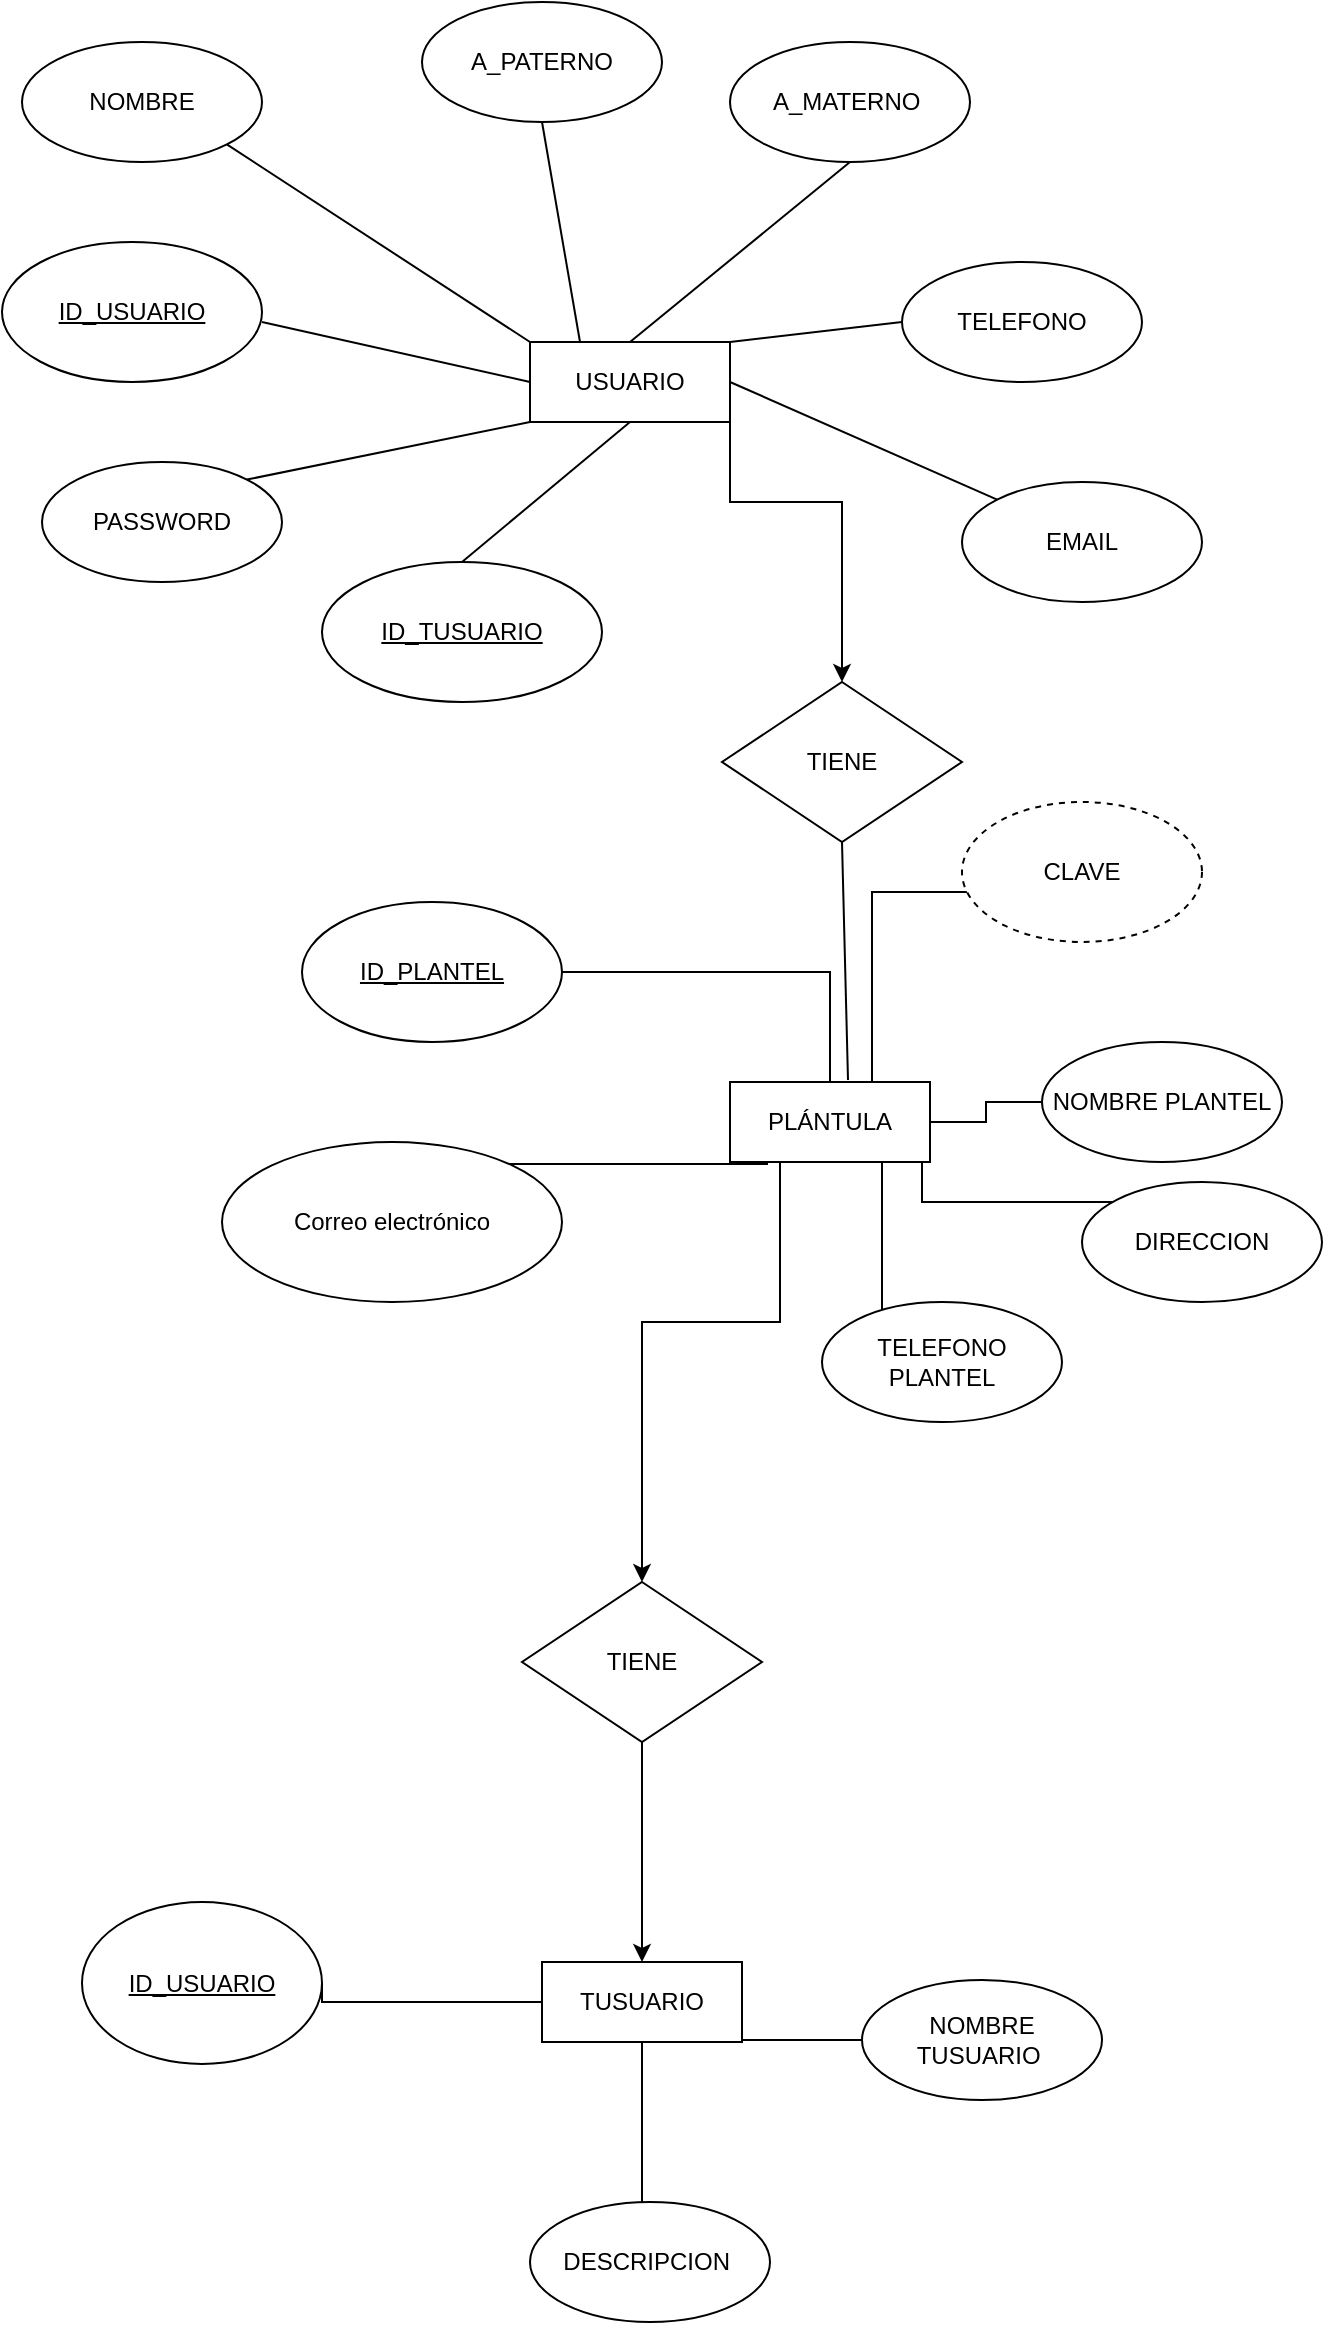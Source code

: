 <mxfile version="21.1.1" type="github">
  <diagram name="Página-1" id="gNtDF346uEmyUi0Mg3h4">
    <mxGraphModel dx="794" dy="740" grid="1" gridSize="10" guides="1" tooltips="1" connect="1" arrows="1" fold="1" page="1" pageScale="1" pageWidth="827" pageHeight="1169" math="0" shadow="0">
      <root>
        <mxCell id="0" />
        <mxCell id="1" parent="0" />
        <mxCell id="jxqndKd_5F6d7O8qvHT7-1" value="" style="edgeStyle=orthogonalEdgeStyle;rounded=0;orthogonalLoop=1;jettySize=auto;html=1;entryX=0.5;entryY=0;entryDx=0;entryDy=0;exitX=1;exitY=1;exitDx=0;exitDy=0;" edge="1" parent="1" source="jxqndKd_5F6d7O8qvHT7-2" target="jxqndKd_5F6d7O8qvHT7-36">
          <mxGeometry relative="1" as="geometry">
            <Array as="points">
              <mxPoint x="474" y="380" />
              <mxPoint x="530" y="380" />
            </Array>
          </mxGeometry>
        </mxCell>
        <mxCell id="jxqndKd_5F6d7O8qvHT7-2" value="USUARIO" style="whiteSpace=wrap;html=1;align=center;" vertex="1" parent="1">
          <mxGeometry x="374" y="300" width="100" height="40" as="geometry" />
        </mxCell>
        <mxCell id="jxqndKd_5F6d7O8qvHT7-3" value="A_MATERNO&amp;nbsp;" style="ellipse;whiteSpace=wrap;html=1;align=center;" vertex="1" parent="1">
          <mxGeometry x="474" y="150" width="120" height="60" as="geometry" />
        </mxCell>
        <mxCell id="jxqndKd_5F6d7O8qvHT7-4" value="A_PATERNO" style="ellipse;whiteSpace=wrap;html=1;align=center;" vertex="1" parent="1">
          <mxGeometry x="320" y="130" width="120" height="60" as="geometry" />
        </mxCell>
        <mxCell id="jxqndKd_5F6d7O8qvHT7-5" value="NOMBRE" style="ellipse;whiteSpace=wrap;html=1;align=center;" vertex="1" parent="1">
          <mxGeometry x="120" y="150" width="120" height="60" as="geometry" />
        </mxCell>
        <mxCell id="jxqndKd_5F6d7O8qvHT7-6" value="" style="endArrow=none;html=1;rounded=0;exitX=1;exitY=1;exitDx=0;exitDy=0;entryX=0;entryY=0;entryDx=0;entryDy=0;" edge="1" parent="1" source="jxqndKd_5F6d7O8qvHT7-5" target="jxqndKd_5F6d7O8qvHT7-2">
          <mxGeometry relative="1" as="geometry">
            <mxPoint x="264" y="300" as="sourcePoint" />
            <mxPoint x="424" y="300" as="targetPoint" />
          </mxGeometry>
        </mxCell>
        <mxCell id="jxqndKd_5F6d7O8qvHT7-7" value="" style="endArrow=none;html=1;rounded=0;exitX=0.5;exitY=1;exitDx=0;exitDy=0;entryX=0.25;entryY=0;entryDx=0;entryDy=0;" edge="1" parent="1" source="jxqndKd_5F6d7O8qvHT7-4" target="jxqndKd_5F6d7O8qvHT7-2">
          <mxGeometry relative="1" as="geometry">
            <mxPoint x="340" y="390" as="sourcePoint" />
            <mxPoint x="500" y="390" as="targetPoint" />
          </mxGeometry>
        </mxCell>
        <mxCell id="jxqndKd_5F6d7O8qvHT7-8" value="" style="endArrow=none;html=1;rounded=0;exitX=0.5;exitY=1;exitDx=0;exitDy=0;entryX=0.5;entryY=0;entryDx=0;entryDy=0;" edge="1" parent="1" source="jxqndKd_5F6d7O8qvHT7-3" target="jxqndKd_5F6d7O8qvHT7-2">
          <mxGeometry relative="1" as="geometry">
            <mxPoint x="560" y="320" as="sourcePoint" />
            <mxPoint x="500" y="390" as="targetPoint" />
          </mxGeometry>
        </mxCell>
        <mxCell id="jxqndKd_5F6d7O8qvHT7-9" value="EMAIL" style="ellipse;whiteSpace=wrap;html=1;align=center;" vertex="1" parent="1">
          <mxGeometry x="590" y="370" width="120" height="60" as="geometry" />
        </mxCell>
        <mxCell id="jxqndKd_5F6d7O8qvHT7-10" value="PASSWORD" style="ellipse;whiteSpace=wrap;html=1;align=center;" vertex="1" parent="1">
          <mxGeometry x="130" y="360" width="120" height="60" as="geometry" />
        </mxCell>
        <mxCell id="jxqndKd_5F6d7O8qvHT7-11" value="TELEFONO" style="ellipse;whiteSpace=wrap;html=1;align=center;" vertex="1" parent="1">
          <mxGeometry x="560" y="260" width="120" height="60" as="geometry" />
        </mxCell>
        <mxCell id="jxqndKd_5F6d7O8qvHT7-12" value="" style="endArrow=none;html=1;rounded=0;entryX=0;entryY=0.5;entryDx=0;entryDy=0;exitX=1;exitY=0;exitDx=0;exitDy=0;" edge="1" parent="1" source="jxqndKd_5F6d7O8qvHT7-2" target="jxqndKd_5F6d7O8qvHT7-11">
          <mxGeometry relative="1" as="geometry">
            <mxPoint x="470" y="390" as="sourcePoint" />
            <mxPoint x="500" y="390" as="targetPoint" />
          </mxGeometry>
        </mxCell>
        <mxCell id="jxqndKd_5F6d7O8qvHT7-13" value="" style="endArrow=none;html=1;rounded=0;entryX=0;entryY=0;entryDx=0;entryDy=0;exitX=1;exitY=0.5;exitDx=0;exitDy=0;" edge="1" parent="1" source="jxqndKd_5F6d7O8qvHT7-2" target="jxqndKd_5F6d7O8qvHT7-9">
          <mxGeometry relative="1" as="geometry">
            <mxPoint x="340" y="390" as="sourcePoint" />
            <mxPoint x="500" y="390" as="targetPoint" />
          </mxGeometry>
        </mxCell>
        <mxCell id="jxqndKd_5F6d7O8qvHT7-14" value="" style="endArrow=none;html=1;rounded=0;entryX=0.5;entryY=0;entryDx=0;entryDy=0;exitX=0.5;exitY=1;exitDx=0;exitDy=0;" edge="1" parent="1" source="jxqndKd_5F6d7O8qvHT7-2" target="jxqndKd_5F6d7O8qvHT7-40">
          <mxGeometry relative="1" as="geometry">
            <mxPoint x="340" y="390" as="sourcePoint" />
            <mxPoint x="320" y="390" as="targetPoint" />
          </mxGeometry>
        </mxCell>
        <mxCell id="jxqndKd_5F6d7O8qvHT7-15" value="" style="endArrow=none;html=1;rounded=0;exitX=1;exitY=0;exitDx=0;exitDy=0;entryX=0;entryY=1;entryDx=0;entryDy=0;" edge="1" parent="1" source="jxqndKd_5F6d7O8qvHT7-10" target="jxqndKd_5F6d7O8qvHT7-2">
          <mxGeometry relative="1" as="geometry">
            <mxPoint x="340" y="390" as="sourcePoint" />
            <mxPoint x="500" y="390" as="targetPoint" />
          </mxGeometry>
        </mxCell>
        <mxCell id="jxqndKd_5F6d7O8qvHT7-16" value="" style="edgeStyle=orthogonalEdgeStyle;rounded=0;orthogonalLoop=1;jettySize=auto;html=1;entryX=0.5;entryY=0;entryDx=0;entryDy=0;exitX=0.25;exitY=1;exitDx=0;exitDy=0;" edge="1" parent="1" source="jxqndKd_5F6d7O8qvHT7-17" target="jxqndKd_5F6d7O8qvHT7-35">
          <mxGeometry relative="1" as="geometry">
            <Array as="points">
              <mxPoint x="499" y="790" />
              <mxPoint x="430" y="790" />
            </Array>
          </mxGeometry>
        </mxCell>
        <mxCell id="jxqndKd_5F6d7O8qvHT7-17" value="&lt;font&gt;PLÁNTULA&lt;/font&gt;" style="whiteSpace=wrap;html=1;align=center;" vertex="1" parent="1">
          <mxGeometry x="474" y="670" width="100" height="40" as="geometry" />
        </mxCell>
        <mxCell id="jxqndKd_5F6d7O8qvHT7-18" value="" style="edgeStyle=orthogonalEdgeStyle;rounded=0;orthogonalLoop=1;jettySize=auto;html=1;entryX=0.19;entryY=1.025;entryDx=0;entryDy=0;entryPerimeter=0;endArrow=none;endFill=0;" edge="1" parent="1" source="jxqndKd_5F6d7O8qvHT7-19" target="jxqndKd_5F6d7O8qvHT7-17">
          <mxGeometry relative="1" as="geometry">
            <Array as="points">
              <mxPoint x="440" y="711" />
              <mxPoint x="440" y="711" />
            </Array>
          </mxGeometry>
        </mxCell>
        <mxCell id="jxqndKd_5F6d7O8qvHT7-19" value="Correo electrónico" style="ellipse;whiteSpace=wrap;html=1;align=center;" vertex="1" parent="1">
          <mxGeometry x="220" y="700" width="170" height="80" as="geometry" />
        </mxCell>
        <mxCell id="jxqndKd_5F6d7O8qvHT7-20" value="" style="edgeStyle=orthogonalEdgeStyle;rounded=0;orthogonalLoop=1;jettySize=auto;html=1;endArrow=none;endFill=0;exitX=1;exitY=0.5;exitDx=0;exitDy=0;" edge="1" parent="1" source="jxqndKd_5F6d7O8qvHT7-41" target="jxqndKd_5F6d7O8qvHT7-17">
          <mxGeometry relative="1" as="geometry">
            <mxPoint x="400" y="625" as="sourcePoint" />
          </mxGeometry>
        </mxCell>
        <mxCell id="jxqndKd_5F6d7O8qvHT7-21" value="" style="edgeStyle=orthogonalEdgeStyle;rounded=0;orthogonalLoop=1;jettySize=auto;html=1;endArrow=none;endFill=0;" edge="1" parent="1" source="jxqndKd_5F6d7O8qvHT7-22" target="jxqndKd_5F6d7O8qvHT7-17">
          <mxGeometry relative="1" as="geometry">
            <Array as="points">
              <mxPoint x="550" y="750" />
              <mxPoint x="550" y="750" />
            </Array>
          </mxGeometry>
        </mxCell>
        <mxCell id="jxqndKd_5F6d7O8qvHT7-22" value="TELEFONO PLANTEL" style="ellipse;whiteSpace=wrap;html=1;align=center;" vertex="1" parent="1">
          <mxGeometry x="520" y="780" width="120" height="60" as="geometry" />
        </mxCell>
        <mxCell id="jxqndKd_5F6d7O8qvHT7-23" style="edgeStyle=orthogonalEdgeStyle;rounded=0;orthogonalLoop=1;jettySize=auto;html=1;entryX=1;entryY=0.5;entryDx=0;entryDy=0;startArrow=none;startFill=0;endArrow=none;endFill=0;" edge="1" parent="1" source="jxqndKd_5F6d7O8qvHT7-24" target="jxqndKd_5F6d7O8qvHT7-17">
          <mxGeometry relative="1" as="geometry">
            <mxPoint x="560" y="610" as="targetPoint" />
          </mxGeometry>
        </mxCell>
        <mxCell id="jxqndKd_5F6d7O8qvHT7-24" value="NOMBRE PLANTEL" style="ellipse;whiteSpace=wrap;html=1;align=center;" vertex="1" parent="1">
          <mxGeometry x="630" y="650" width="120" height="60" as="geometry" />
        </mxCell>
        <mxCell id="jxqndKd_5F6d7O8qvHT7-25" value="" style="edgeStyle=orthogonalEdgeStyle;rounded=0;orthogonalLoop=1;jettySize=auto;html=1;entryX=1;entryY=1;entryDx=0;entryDy=0;endArrow=none;endFill=0;" edge="1" parent="1" source="jxqndKd_5F6d7O8qvHT7-26" target="jxqndKd_5F6d7O8qvHT7-17">
          <mxGeometry relative="1" as="geometry">
            <Array as="points">
              <mxPoint x="570" y="730" />
            </Array>
          </mxGeometry>
        </mxCell>
        <mxCell id="jxqndKd_5F6d7O8qvHT7-26" value="DIRECCION" style="ellipse;whiteSpace=wrap;html=1;align=center;" vertex="1" parent="1">
          <mxGeometry x="650" y="720" width="120" height="60" as="geometry" />
        </mxCell>
        <mxCell id="jxqndKd_5F6d7O8qvHT7-27" value="" style="edgeStyle=orthogonalEdgeStyle;rounded=0;orthogonalLoop=1;jettySize=auto;html=1;entryX=0.75;entryY=0;entryDx=0;entryDy=0;endArrow=none;endFill=0;" edge="1" parent="1" source="jxqndKd_5F6d7O8qvHT7-28" target="jxqndKd_5F6d7O8qvHT7-17">
          <mxGeometry relative="1" as="geometry">
            <Array as="points">
              <mxPoint x="545" y="575" />
            </Array>
          </mxGeometry>
        </mxCell>
        <mxCell id="jxqndKd_5F6d7O8qvHT7-28" value="CLAVE" style="ellipse;whiteSpace=wrap;html=1;align=center;dashed=1;" vertex="1" parent="1">
          <mxGeometry x="590" y="530" width="120" height="70" as="geometry" />
        </mxCell>
        <mxCell id="jxqndKd_5F6d7O8qvHT7-29" value="TUSUARIO" style="whiteSpace=wrap;html=1;align=center;" vertex="1" parent="1">
          <mxGeometry x="380" y="1110" width="100" height="40" as="geometry" />
        </mxCell>
        <mxCell id="jxqndKd_5F6d7O8qvHT7-30" value="" style="edgeStyle=orthogonalEdgeStyle;rounded=0;orthogonalLoop=1;jettySize=auto;html=1;endArrow=none;endFill=0;entryX=0.5;entryY=1;entryDx=0;entryDy=0;" edge="1" parent="1" source="jxqndKd_5F6d7O8qvHT7-31" target="jxqndKd_5F6d7O8qvHT7-29">
          <mxGeometry relative="1" as="geometry">
            <Array as="points">
              <mxPoint x="430" y="1200" />
              <mxPoint x="430" y="1200" />
            </Array>
          </mxGeometry>
        </mxCell>
        <mxCell id="jxqndKd_5F6d7O8qvHT7-31" value="DESCRIPCION&amp;nbsp;" style="ellipse;whiteSpace=wrap;html=1;align=center;" vertex="1" parent="1">
          <mxGeometry x="374" y="1230" width="120" height="60" as="geometry" />
        </mxCell>
        <mxCell id="jxqndKd_5F6d7O8qvHT7-32" value="" style="edgeStyle=orthogonalEdgeStyle;rounded=0;orthogonalLoop=1;jettySize=auto;html=1;endArrow=none;endFill=0;" edge="1" parent="1" source="jxqndKd_5F6d7O8qvHT7-33" target="jxqndKd_5F6d7O8qvHT7-29">
          <mxGeometry relative="1" as="geometry">
            <Array as="points">
              <mxPoint x="560" y="1140" />
              <mxPoint x="560" y="1140" />
            </Array>
          </mxGeometry>
        </mxCell>
        <mxCell id="jxqndKd_5F6d7O8qvHT7-33" value="NOMBRE TUSUARIO&amp;nbsp;" style="ellipse;whiteSpace=wrap;html=1;align=center;" vertex="1" parent="1">
          <mxGeometry x="540" y="1119" width="120" height="60" as="geometry" />
        </mxCell>
        <mxCell id="jxqndKd_5F6d7O8qvHT7-34" value="" style="edgeStyle=orthogonalEdgeStyle;rounded=0;orthogonalLoop=1;jettySize=auto;html=1;" edge="1" parent="1" source="jxqndKd_5F6d7O8qvHT7-35" target="jxqndKd_5F6d7O8qvHT7-29">
          <mxGeometry relative="1" as="geometry" />
        </mxCell>
        <mxCell id="jxqndKd_5F6d7O8qvHT7-35" value="TIENE" style="shape=rhombus;perimeter=rhombusPerimeter;whiteSpace=wrap;html=1;align=center;" vertex="1" parent="1">
          <mxGeometry x="370" y="920" width="120" height="80" as="geometry" />
        </mxCell>
        <mxCell id="jxqndKd_5F6d7O8qvHT7-36" value="TIENE" style="shape=rhombus;perimeter=rhombusPerimeter;whiteSpace=wrap;html=1;align=center;" vertex="1" parent="1">
          <mxGeometry x="470" y="470" width="120" height="80" as="geometry" />
        </mxCell>
        <mxCell id="jxqndKd_5F6d7O8qvHT7-37" value="" style="endArrow=none;html=1;rounded=0;entryX=0.5;entryY=1;entryDx=0;entryDy=0;exitX=0.59;exitY=-0.025;exitDx=0;exitDy=0;exitPerimeter=0;" edge="1" parent="1" source="jxqndKd_5F6d7O8qvHT7-17" target="jxqndKd_5F6d7O8qvHT7-36">
          <mxGeometry relative="1" as="geometry">
            <mxPoint x="340" y="600" as="sourcePoint" />
            <mxPoint x="500" y="600" as="targetPoint" />
          </mxGeometry>
        </mxCell>
        <mxCell id="jxqndKd_5F6d7O8qvHT7-38" value="" style="endArrow=none;html=1;rounded=0;exitX=1;exitY=0.5;exitDx=0;exitDy=0;entryX=0;entryY=0.5;entryDx=0;entryDy=0;" edge="1" parent="1" target="jxqndKd_5F6d7O8qvHT7-2">
          <mxGeometry relative="1" as="geometry">
            <mxPoint x="240" y="290" as="sourcePoint" />
            <mxPoint x="500" y="490" as="targetPoint" />
          </mxGeometry>
        </mxCell>
        <mxCell id="jxqndKd_5F6d7O8qvHT7-39" value="ID_USUARIO" style="ellipse;whiteSpace=wrap;html=1;align=center;fontStyle=4;" vertex="1" parent="1">
          <mxGeometry x="110" y="250" width="130" height="70" as="geometry" />
        </mxCell>
        <mxCell id="jxqndKd_5F6d7O8qvHT7-40" value="ID_TUSUARIO" style="ellipse;whiteSpace=wrap;html=1;align=center;fontStyle=4;" vertex="1" parent="1">
          <mxGeometry x="270" y="410" width="140" height="70" as="geometry" />
        </mxCell>
        <mxCell id="jxqndKd_5F6d7O8qvHT7-41" value="ID_PLANTEL" style="ellipse;whiteSpace=wrap;html=1;align=center;fontStyle=4;" vertex="1" parent="1">
          <mxGeometry x="260" y="580" width="130" height="70" as="geometry" />
        </mxCell>
        <mxCell id="jxqndKd_5F6d7O8qvHT7-42" value="" style="edgeStyle=orthogonalEdgeStyle;rounded=0;orthogonalLoop=1;jettySize=auto;html=1;exitX=1;exitY=0.5;exitDx=0;exitDy=0;endArrow=none;endFill=0;" edge="1" parent="1" source="jxqndKd_5F6d7O8qvHT7-43" target="jxqndKd_5F6d7O8qvHT7-29">
          <mxGeometry relative="1" as="geometry">
            <Array as="points">
              <mxPoint x="270" y="1130" />
            </Array>
          </mxGeometry>
        </mxCell>
        <mxCell id="jxqndKd_5F6d7O8qvHT7-43" value="ID_USUARIO" style="ellipse;whiteSpace=wrap;html=1;align=center;fontStyle=4;" vertex="1" parent="1">
          <mxGeometry x="150" y="1080" width="120" height="81" as="geometry" />
        </mxCell>
      </root>
    </mxGraphModel>
  </diagram>
</mxfile>
